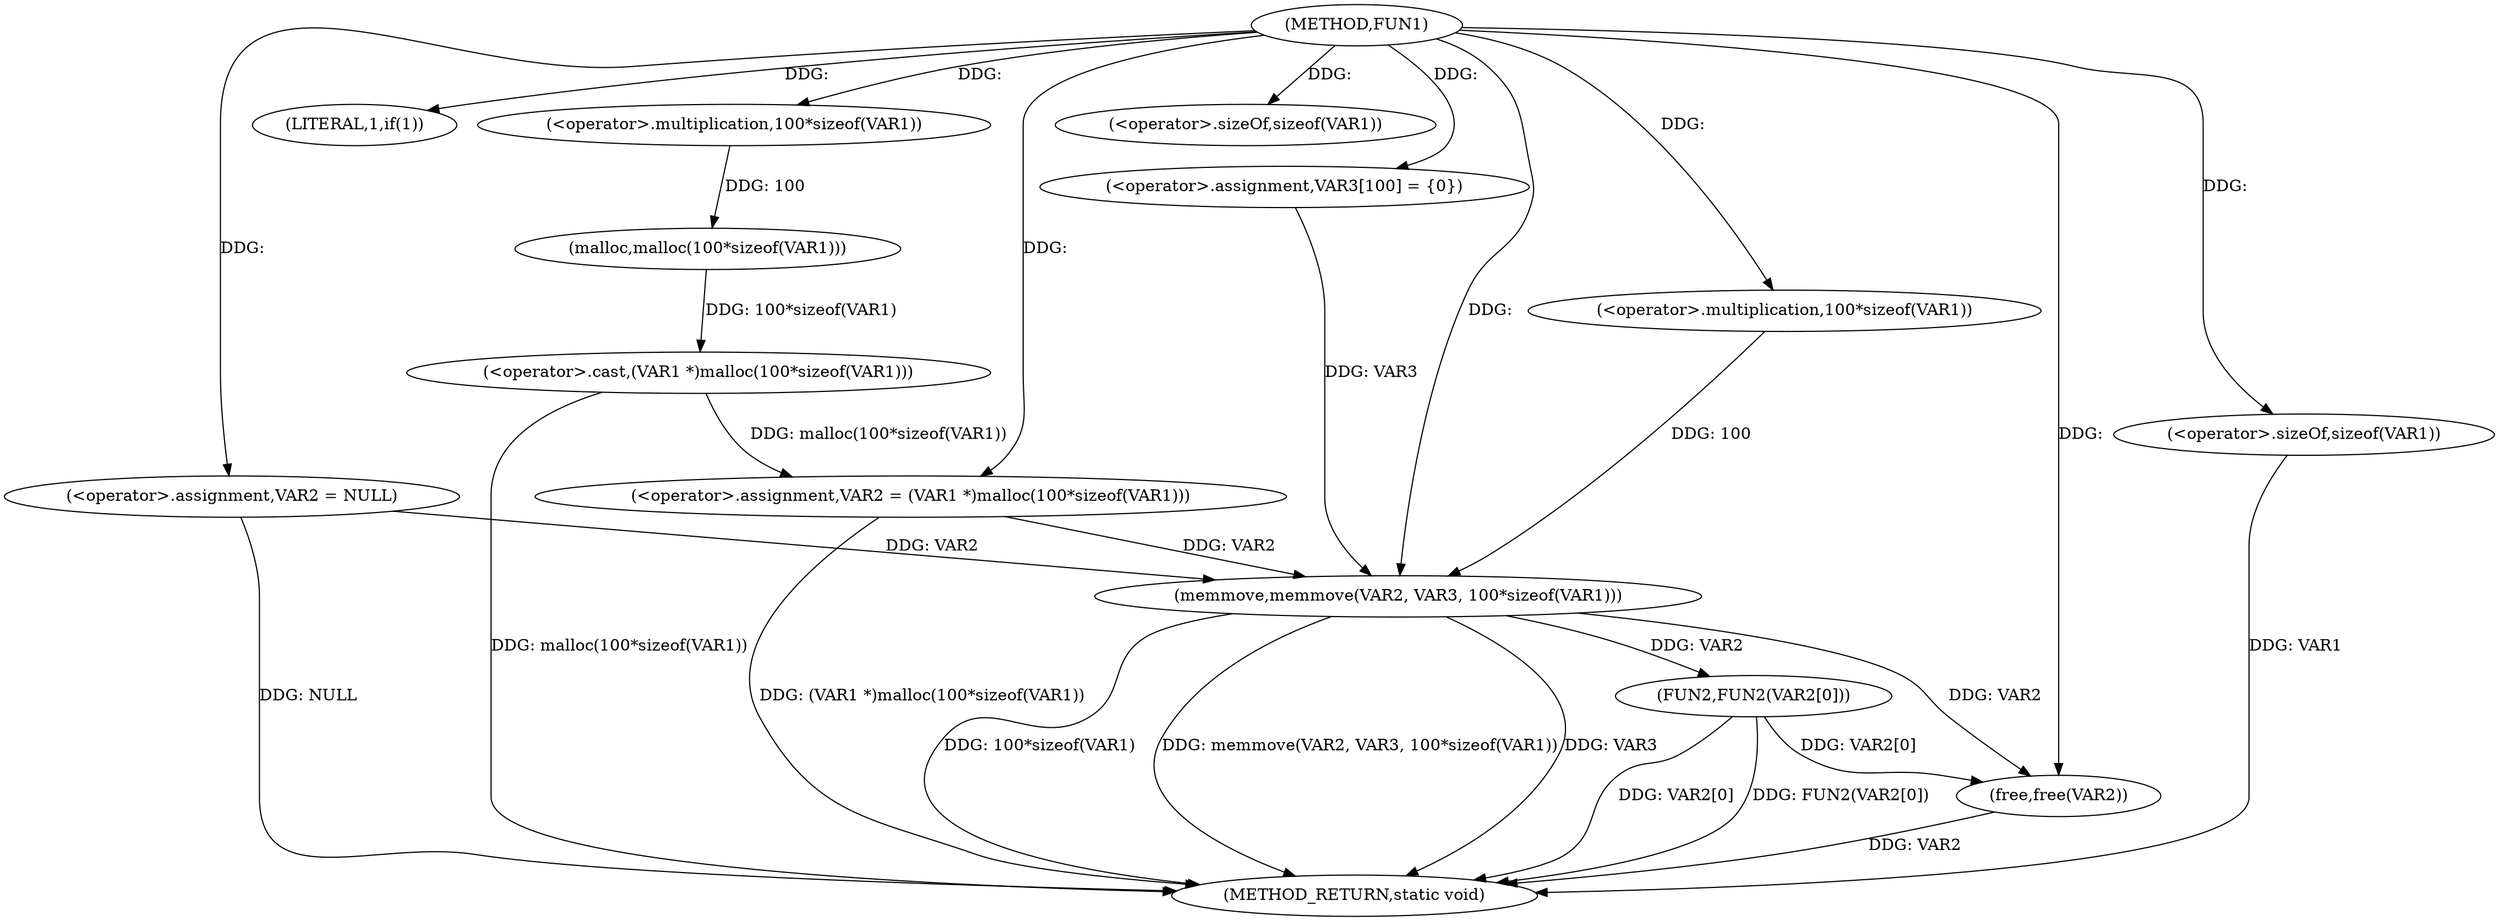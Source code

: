 digraph FUN1 {  
"1000100" [label = "(METHOD,FUN1)" ]
"1000135" [label = "(METHOD_RETURN,static void)" ]
"1000103" [label = "(<operator>.assignment,VAR2 = NULL)" ]
"1000107" [label = "(LITERAL,1,if(1))" ]
"1000109" [label = "(<operator>.assignment,VAR2 = (VAR1 *)malloc(100*sizeof(VAR1)))" ]
"1000111" [label = "(<operator>.cast,(VAR1 *)malloc(100*sizeof(VAR1)))" ]
"1000113" [label = "(malloc,malloc(100*sizeof(VAR1)))" ]
"1000114" [label = "(<operator>.multiplication,100*sizeof(VAR1))" ]
"1000116" [label = "(<operator>.sizeOf,sizeof(VAR1))" ]
"1000120" [label = "(<operator>.assignment,VAR3[100] = {0})" ]
"1000122" [label = "(memmove,memmove(VAR2, VAR3, 100*sizeof(VAR1)))" ]
"1000125" [label = "(<operator>.multiplication,100*sizeof(VAR1))" ]
"1000127" [label = "(<operator>.sizeOf,sizeof(VAR1))" ]
"1000129" [label = "(FUN2,FUN2(VAR2[0]))" ]
"1000133" [label = "(free,free(VAR2))" ]
  "1000129" -> "1000135"  [ label = "DDG: VAR2[0]"] 
  "1000122" -> "1000135"  [ label = "DDG: 100*sizeof(VAR1)"] 
  "1000103" -> "1000135"  [ label = "DDG: NULL"] 
  "1000122" -> "1000135"  [ label = "DDG: memmove(VAR2, VAR3, 100*sizeof(VAR1))"] 
  "1000127" -> "1000135"  [ label = "DDG: VAR1"] 
  "1000109" -> "1000135"  [ label = "DDG: (VAR1 *)malloc(100*sizeof(VAR1))"] 
  "1000122" -> "1000135"  [ label = "DDG: VAR3"] 
  "1000129" -> "1000135"  [ label = "DDG: FUN2(VAR2[0])"] 
  "1000133" -> "1000135"  [ label = "DDG: VAR2"] 
  "1000111" -> "1000135"  [ label = "DDG: malloc(100*sizeof(VAR1))"] 
  "1000100" -> "1000103"  [ label = "DDG: "] 
  "1000100" -> "1000107"  [ label = "DDG: "] 
  "1000111" -> "1000109"  [ label = "DDG: malloc(100*sizeof(VAR1))"] 
  "1000100" -> "1000109"  [ label = "DDG: "] 
  "1000113" -> "1000111"  [ label = "DDG: 100*sizeof(VAR1)"] 
  "1000114" -> "1000113"  [ label = "DDG: 100"] 
  "1000100" -> "1000114"  [ label = "DDG: "] 
  "1000100" -> "1000116"  [ label = "DDG: "] 
  "1000100" -> "1000120"  [ label = "DDG: "] 
  "1000103" -> "1000122"  [ label = "DDG: VAR2"] 
  "1000109" -> "1000122"  [ label = "DDG: VAR2"] 
  "1000100" -> "1000122"  [ label = "DDG: "] 
  "1000120" -> "1000122"  [ label = "DDG: VAR3"] 
  "1000125" -> "1000122"  [ label = "DDG: 100"] 
  "1000100" -> "1000125"  [ label = "DDG: "] 
  "1000100" -> "1000127"  [ label = "DDG: "] 
  "1000122" -> "1000129"  [ label = "DDG: VAR2"] 
  "1000129" -> "1000133"  [ label = "DDG: VAR2[0]"] 
  "1000122" -> "1000133"  [ label = "DDG: VAR2"] 
  "1000100" -> "1000133"  [ label = "DDG: "] 
}

